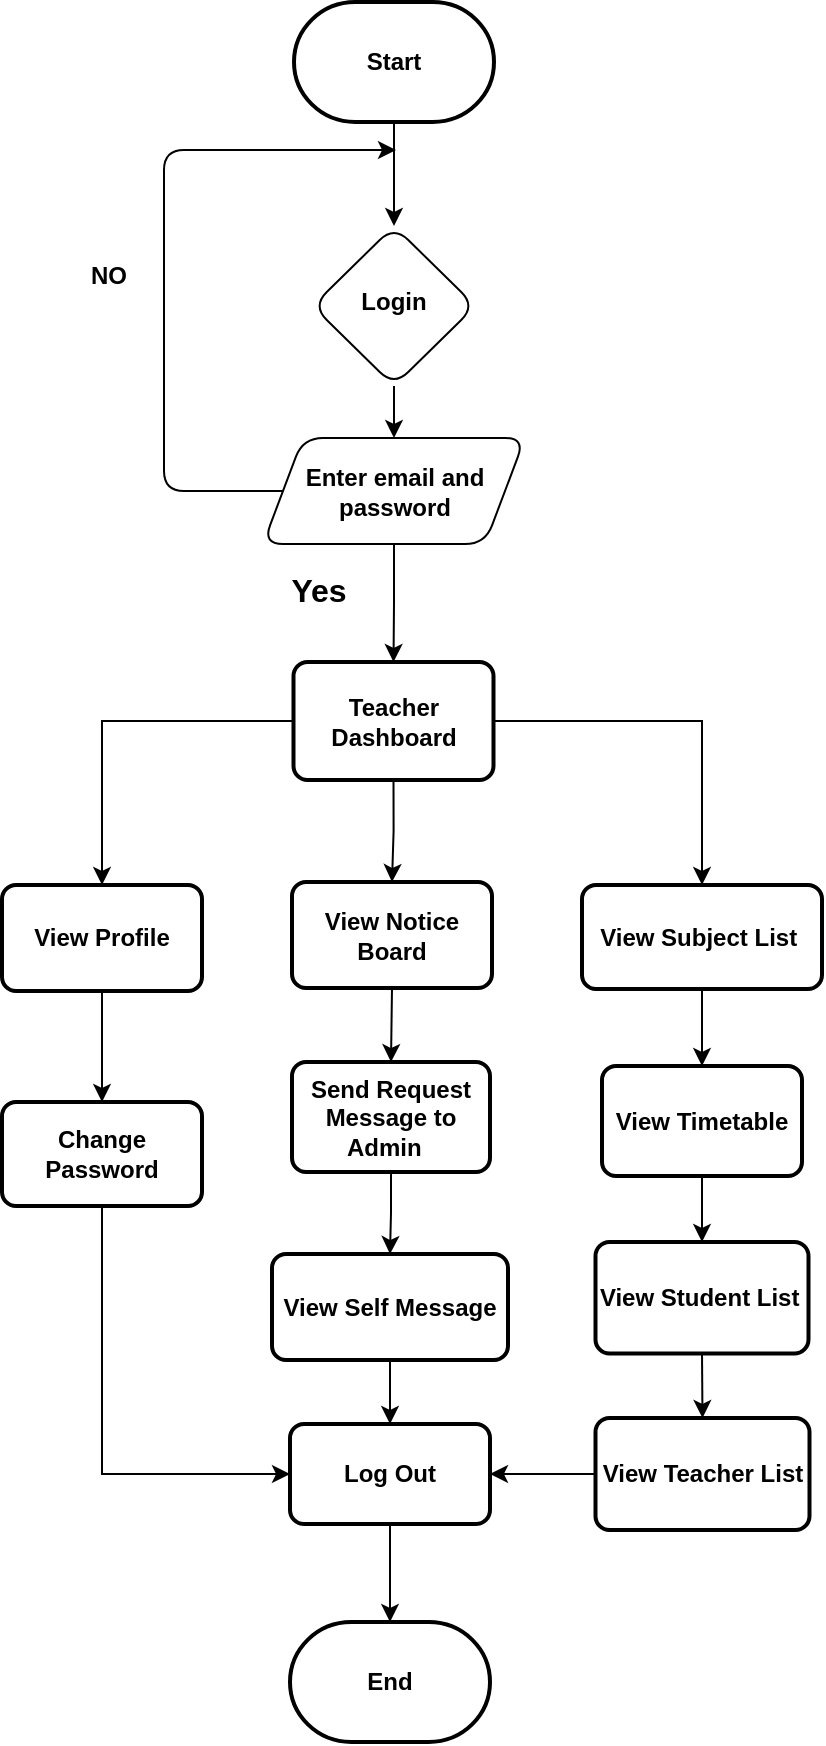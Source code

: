 <mxfile version="24.7.12">
  <diagram name="Page-1" id="jiC93UMsbRg_qKWm6CB9">
    <mxGraphModel dx="30" dy="506" grid="0" gridSize="10" guides="1" tooltips="1" connect="1" arrows="1" fold="1" page="1" pageScale="1" pageWidth="850" pageHeight="1100" background="#ffffff" math="0" shadow="0">
      <root>
        <mxCell id="0" />
        <mxCell id="1" parent="0" />
        <mxCell id="XyNK-msjaeWj9Prwr_Rq-52" style="edgeStyle=orthogonalEdgeStyle;rounded=0;orthogonalLoop=1;jettySize=auto;html=1;exitX=0.5;exitY=1;exitDx=0;exitDy=0;entryX=0.5;entryY=0;entryDx=0;entryDy=0;" edge="1" parent="1" source="XyNK-msjaeWj9Prwr_Rq-11" target="XyNK-msjaeWj9Prwr_Rq-12">
          <mxGeometry relative="1" as="geometry" />
        </mxCell>
        <mxCell id="XyNK-msjaeWj9Prwr_Rq-11" value="&lt;b&gt;View Student List&amp;nbsp;&lt;/b&gt;" style="rounded=1;whiteSpace=wrap;html=1;absoluteArcSize=1;arcSize=14;strokeWidth=2;labelBackgroundColor=none;" vertex="1" parent="1">
          <mxGeometry x="1256.75" y="800" width="106.5" height="55.75" as="geometry" />
        </mxCell>
        <mxCell id="XyNK-msjaeWj9Prwr_Rq-54" style="edgeStyle=orthogonalEdgeStyle;rounded=0;orthogonalLoop=1;jettySize=auto;html=1;exitX=0;exitY=0.5;exitDx=0;exitDy=0;entryX=1;entryY=0.5;entryDx=0;entryDy=0;" edge="1" parent="1" source="XyNK-msjaeWj9Prwr_Rq-12" target="XyNK-msjaeWj9Prwr_Rq-45">
          <mxGeometry relative="1" as="geometry" />
        </mxCell>
        <mxCell id="XyNK-msjaeWj9Prwr_Rq-12" value="&lt;b&gt;View Teacher List&lt;/b&gt;" style="rounded=1;whiteSpace=wrap;html=1;absoluteArcSize=1;arcSize=14;strokeWidth=2;labelBackgroundColor=none;" vertex="1" parent="1">
          <mxGeometry x="1256.75" y="888" width="107" height="56" as="geometry" />
        </mxCell>
        <mxCell id="XyNK-msjaeWj9Prwr_Rq-18" style="edgeStyle=orthogonalEdgeStyle;rounded=0;orthogonalLoop=1;jettySize=auto;html=1;exitX=0.5;exitY=1;exitDx=0;exitDy=0;exitPerimeter=0;entryX=0.5;entryY=0;entryDx=0;entryDy=0;" edge="1" parent="1" source="XyNK-msjaeWj9Prwr_Rq-19" target="XyNK-msjaeWj9Prwr_Rq-22">
          <mxGeometry relative="1" as="geometry" />
        </mxCell>
        <mxCell id="XyNK-msjaeWj9Prwr_Rq-19" value="&lt;b&gt;Start&lt;/b&gt;" style="strokeWidth=2;html=1;shape=mxgraph.flowchart.terminator;whiteSpace=wrap;labelBackgroundColor=none;rounded=1;" vertex="1" parent="1">
          <mxGeometry x="1106" y="180" width="100" height="60" as="geometry" />
        </mxCell>
        <mxCell id="XyNK-msjaeWj9Prwr_Rq-20" style="edgeStyle=elbowEdgeStyle;rounded=1;orthogonalLoop=1;jettySize=auto;html=1;exitX=0;exitY=0.5;exitDx=0;exitDy=0;labelBackgroundColor=none;fontColor=default;" edge="1" parent="1" source="XyNK-msjaeWj9Prwr_Rq-26">
          <mxGeometry relative="1" as="geometry">
            <mxPoint x="1157" y="254" as="targetPoint" />
            <Array as="points">
              <mxPoint x="1041" y="325" />
            </Array>
            <mxPoint x="1101" y="381" as="sourcePoint" />
          </mxGeometry>
        </mxCell>
        <mxCell id="XyNK-msjaeWj9Prwr_Rq-21" style="edgeStyle=orthogonalEdgeStyle;rounded=0;orthogonalLoop=1;jettySize=auto;html=1;exitX=0.5;exitY=1;exitDx=0;exitDy=0;entryX=0.5;entryY=0;entryDx=0;entryDy=0;" edge="1" parent="1" source="XyNK-msjaeWj9Prwr_Rq-22" target="XyNK-msjaeWj9Prwr_Rq-26">
          <mxGeometry relative="1" as="geometry" />
        </mxCell>
        <mxCell id="XyNK-msjaeWj9Prwr_Rq-22" value="&lt;b&gt;Login&lt;/b&gt;" style="rhombus;whiteSpace=wrap;html=1;shadow=0;fontFamily=Helvetica;fontSize=12;align=center;strokeWidth=1;spacing=6;spacingTop=-4;labelBackgroundColor=none;rounded=1;" vertex="1" parent="1">
          <mxGeometry x="1115.25" y="292" width="81.5" height="80" as="geometry" />
        </mxCell>
        <mxCell id="XyNK-msjaeWj9Prwr_Rq-23" value="&lt;b&gt;NO&lt;/b&gt;" style="text;html=1;align=center;verticalAlign=middle;resizable=0;points=[];autosize=1;strokeColor=none;fillColor=none;labelBackgroundColor=none;rounded=1;" vertex="1" parent="1">
          <mxGeometry x="993" y="302" width="40" height="30" as="geometry" />
        </mxCell>
        <mxCell id="XyNK-msjaeWj9Prwr_Rq-24" value="&lt;b&gt;Yes&lt;/b&gt;" style="text;html=1;align=center;verticalAlign=middle;resizable=0;points=[];autosize=1;strokeColor=none;fillColor=none;fontSize=16;labelBackgroundColor=none;rounded=1;" vertex="1" parent="1">
          <mxGeometry x="1092.5" y="459" width="50" height="30" as="geometry" />
        </mxCell>
        <mxCell id="XyNK-msjaeWj9Prwr_Rq-25" style="edgeStyle=orthogonalEdgeStyle;rounded=0;orthogonalLoop=1;jettySize=auto;html=1;exitX=0.5;exitY=1;exitDx=0;exitDy=0;entryX=0.5;entryY=0;entryDx=0;entryDy=0;" edge="1" parent="1" source="XyNK-msjaeWj9Prwr_Rq-26" target="XyNK-msjaeWj9Prwr_Rq-44">
          <mxGeometry relative="1" as="geometry" />
        </mxCell>
        <mxCell id="XyNK-msjaeWj9Prwr_Rq-26" value="&lt;b&gt;Enter email and password&lt;/b&gt;" style="shape=parallelogram;perimeter=parallelogramPerimeter;whiteSpace=wrap;html=1;fixedSize=1;labelBackgroundColor=none;rounded=1;" vertex="1" parent="1">
          <mxGeometry x="1090.5" y="398" width="131" height="53" as="geometry" />
        </mxCell>
        <mxCell id="XyNK-msjaeWj9Prwr_Rq-27" style="edgeStyle=orthogonalEdgeStyle;rounded=0;orthogonalLoop=1;jettySize=auto;html=1;exitX=0.5;exitY=1;exitDx=0;exitDy=0;entryX=0.5;entryY=0;entryDx=0;entryDy=0;" edge="1" parent="1" source="XyNK-msjaeWj9Prwr_Rq-28" target="XyNK-msjaeWj9Prwr_Rq-36">
          <mxGeometry relative="1" as="geometry" />
        </mxCell>
        <mxCell id="XyNK-msjaeWj9Prwr_Rq-28" value="&lt;b&gt;View &lt;/b&gt;&lt;b style=&quot;background-color: initial;&quot;&gt;Notice Board&lt;/b&gt;" style="rounded=1;whiteSpace=wrap;html=1;absoluteArcSize=1;arcSize=14;strokeWidth=2;labelBackgroundColor=none;" vertex="1" parent="1">
          <mxGeometry x="1105" y="620" width="100" height="53" as="geometry" />
        </mxCell>
        <mxCell id="XyNK-msjaeWj9Prwr_Rq-29" style="edgeStyle=orthogonalEdgeStyle;rounded=0;orthogonalLoop=1;jettySize=auto;html=1;exitX=0.5;exitY=1;exitDx=0;exitDy=0;entryX=0.5;entryY=0;entryDx=0;entryDy=0;" edge="1" parent="1" source="XyNK-msjaeWj9Prwr_Rq-30" target="XyNK-msjaeWj9Prwr_Rq-40">
          <mxGeometry relative="1" as="geometry" />
        </mxCell>
        <mxCell id="XyNK-msjaeWj9Prwr_Rq-30" value="&lt;b&gt;View Subject List&amp;nbsp;&lt;/b&gt;" style="rounded=1;whiteSpace=wrap;html=1;absoluteArcSize=1;arcSize=14;strokeWidth=2;labelBackgroundColor=none;" vertex="1" parent="1">
          <mxGeometry x="1250" y="621.5" width="120" height="52" as="geometry" />
        </mxCell>
        <mxCell id="XyNK-msjaeWj9Prwr_Rq-31" style="edgeStyle=orthogonalEdgeStyle;rounded=0;orthogonalLoop=1;jettySize=auto;html=1;exitX=0.5;exitY=1;exitDx=0;exitDy=0;entryX=0.5;entryY=0;entryDx=0;entryDy=0;" edge="1" parent="1" source="XyNK-msjaeWj9Prwr_Rq-32" target="XyNK-msjaeWj9Prwr_Rq-45">
          <mxGeometry relative="1" as="geometry" />
        </mxCell>
        <mxCell id="XyNK-msjaeWj9Prwr_Rq-32" value="&lt;b&gt;View Self Message&lt;/b&gt;" style="rounded=1;whiteSpace=wrap;html=1;absoluteArcSize=1;arcSize=14;strokeWidth=2;labelBackgroundColor=none;" vertex="1" parent="1">
          <mxGeometry x="1095" y="806" width="118" height="53" as="geometry" />
        </mxCell>
        <mxCell id="XyNK-msjaeWj9Prwr_Rq-33" style="edgeStyle=orthogonalEdgeStyle;rounded=0;orthogonalLoop=1;jettySize=auto;html=1;exitX=0.5;exitY=1;exitDx=0;exitDy=0;entryX=0.5;entryY=0;entryDx=0;entryDy=0;" edge="1" parent="1" source="XyNK-msjaeWj9Prwr_Rq-34" target="XyNK-msjaeWj9Prwr_Rq-38">
          <mxGeometry relative="1" as="geometry" />
        </mxCell>
        <mxCell id="XyNK-msjaeWj9Prwr_Rq-34" value="&lt;b&gt;View Profile&lt;/b&gt;" style="rounded=1;whiteSpace=wrap;html=1;absoluteArcSize=1;arcSize=14;strokeWidth=2;labelBackgroundColor=none;" vertex="1" parent="1">
          <mxGeometry x="960" y="621.5" width="100" height="53" as="geometry" />
        </mxCell>
        <mxCell id="XyNK-msjaeWj9Prwr_Rq-35" style="edgeStyle=orthogonalEdgeStyle;rounded=0;orthogonalLoop=1;jettySize=auto;html=1;exitX=0.5;exitY=1;exitDx=0;exitDy=0;" edge="1" parent="1" source="XyNK-msjaeWj9Prwr_Rq-36" target="XyNK-msjaeWj9Prwr_Rq-32">
          <mxGeometry relative="1" as="geometry" />
        </mxCell>
        <mxCell id="XyNK-msjaeWj9Prwr_Rq-36" value="&lt;b&gt;Send Request Message to Admin&amp;nbsp;&amp;nbsp;&lt;/b&gt;" style="rounded=1;whiteSpace=wrap;html=1;absoluteArcSize=1;arcSize=14;strokeWidth=2;labelBackgroundColor=none;" vertex="1" parent="1">
          <mxGeometry x="1105" y="710" width="99" height="55" as="geometry" />
        </mxCell>
        <mxCell id="XyNK-msjaeWj9Prwr_Rq-50" style="edgeStyle=orthogonalEdgeStyle;rounded=0;orthogonalLoop=1;jettySize=auto;html=1;exitX=0.5;exitY=1;exitDx=0;exitDy=0;entryX=0;entryY=0.5;entryDx=0;entryDy=0;" edge="1" parent="1" source="XyNK-msjaeWj9Prwr_Rq-38" target="XyNK-msjaeWj9Prwr_Rq-45">
          <mxGeometry relative="1" as="geometry" />
        </mxCell>
        <mxCell id="XyNK-msjaeWj9Prwr_Rq-38" value="&lt;b&gt;Change Password&lt;/b&gt;" style="rounded=1;whiteSpace=wrap;html=1;absoluteArcSize=1;arcSize=14;strokeWidth=2;labelBackgroundColor=none;" vertex="1" parent="1">
          <mxGeometry x="960" y="730" width="100" height="52" as="geometry" />
        </mxCell>
        <mxCell id="XyNK-msjaeWj9Prwr_Rq-51" style="edgeStyle=orthogonalEdgeStyle;rounded=0;orthogonalLoop=1;jettySize=auto;html=1;exitX=0.5;exitY=1;exitDx=0;exitDy=0;entryX=0.5;entryY=0;entryDx=0;entryDy=0;" edge="1" parent="1" source="XyNK-msjaeWj9Prwr_Rq-40" target="XyNK-msjaeWj9Prwr_Rq-11">
          <mxGeometry relative="1" as="geometry" />
        </mxCell>
        <mxCell id="XyNK-msjaeWj9Prwr_Rq-40" value="&lt;b&gt;View Timetable&lt;/b&gt;" style="rounded=1;whiteSpace=wrap;html=1;absoluteArcSize=1;arcSize=14;strokeWidth=2;" vertex="1" parent="1">
          <mxGeometry x="1260" y="712" width="100" height="55" as="geometry" />
        </mxCell>
        <mxCell id="XyNK-msjaeWj9Prwr_Rq-41" style="edgeStyle=orthogonalEdgeStyle;rounded=0;orthogonalLoop=1;jettySize=auto;html=1;exitX=0.5;exitY=1;exitDx=0;exitDy=0;entryX=0.5;entryY=0;entryDx=0;entryDy=0;" edge="1" parent="1" source="XyNK-msjaeWj9Prwr_Rq-44" target="XyNK-msjaeWj9Prwr_Rq-28">
          <mxGeometry relative="1" as="geometry" />
        </mxCell>
        <mxCell id="XyNK-msjaeWj9Prwr_Rq-42" style="edgeStyle=orthogonalEdgeStyle;rounded=0;orthogonalLoop=1;jettySize=auto;html=1;exitX=1;exitY=0.5;exitDx=0;exitDy=0;entryX=0.5;entryY=0;entryDx=0;entryDy=0;" edge="1" parent="1" source="XyNK-msjaeWj9Prwr_Rq-44" target="XyNK-msjaeWj9Prwr_Rq-30">
          <mxGeometry relative="1" as="geometry" />
        </mxCell>
        <mxCell id="XyNK-msjaeWj9Prwr_Rq-43" style="edgeStyle=orthogonalEdgeStyle;rounded=0;orthogonalLoop=1;jettySize=auto;html=1;exitX=0;exitY=0.5;exitDx=0;exitDy=0;entryX=0.5;entryY=0;entryDx=0;entryDy=0;" edge="1" parent="1" source="XyNK-msjaeWj9Prwr_Rq-44" target="XyNK-msjaeWj9Prwr_Rq-34">
          <mxGeometry relative="1" as="geometry" />
        </mxCell>
        <mxCell id="XyNK-msjaeWj9Prwr_Rq-44" value="&lt;b&gt;Teacher Dashboard&lt;/b&gt;" style="rounded=1;whiteSpace=wrap;html=1;absoluteArcSize=1;arcSize=14;strokeWidth=2;" vertex="1" parent="1">
          <mxGeometry x="1105.75" y="510" width="100" height="59" as="geometry" />
        </mxCell>
        <mxCell id="XyNK-msjaeWj9Prwr_Rq-45" value="&lt;b&gt;Log Out&lt;/b&gt;" style="rounded=1;whiteSpace=wrap;html=1;absoluteArcSize=1;arcSize=14;strokeWidth=2;" vertex="1" parent="1">
          <mxGeometry x="1104" y="891" width="100" height="50" as="geometry" />
        </mxCell>
        <mxCell id="XyNK-msjaeWj9Prwr_Rq-46" value="&lt;b&gt;End&lt;/b&gt;" style="strokeWidth=2;html=1;shape=mxgraph.flowchart.terminator;whiteSpace=wrap;labelBackgroundColor=none;rounded=1;" vertex="1" parent="1">
          <mxGeometry x="1104" y="990" width="100" height="60" as="geometry" />
        </mxCell>
        <mxCell id="XyNK-msjaeWj9Prwr_Rq-47" style="edgeStyle=orthogonalEdgeStyle;rounded=0;orthogonalLoop=1;jettySize=auto;html=1;exitX=0.5;exitY=1;exitDx=0;exitDy=0;entryX=0.5;entryY=0;entryDx=0;entryDy=0;entryPerimeter=0;" edge="1" parent="1" source="XyNK-msjaeWj9Prwr_Rq-45" target="XyNK-msjaeWj9Prwr_Rq-46">
          <mxGeometry relative="1" as="geometry" />
        </mxCell>
      </root>
    </mxGraphModel>
  </diagram>
</mxfile>
